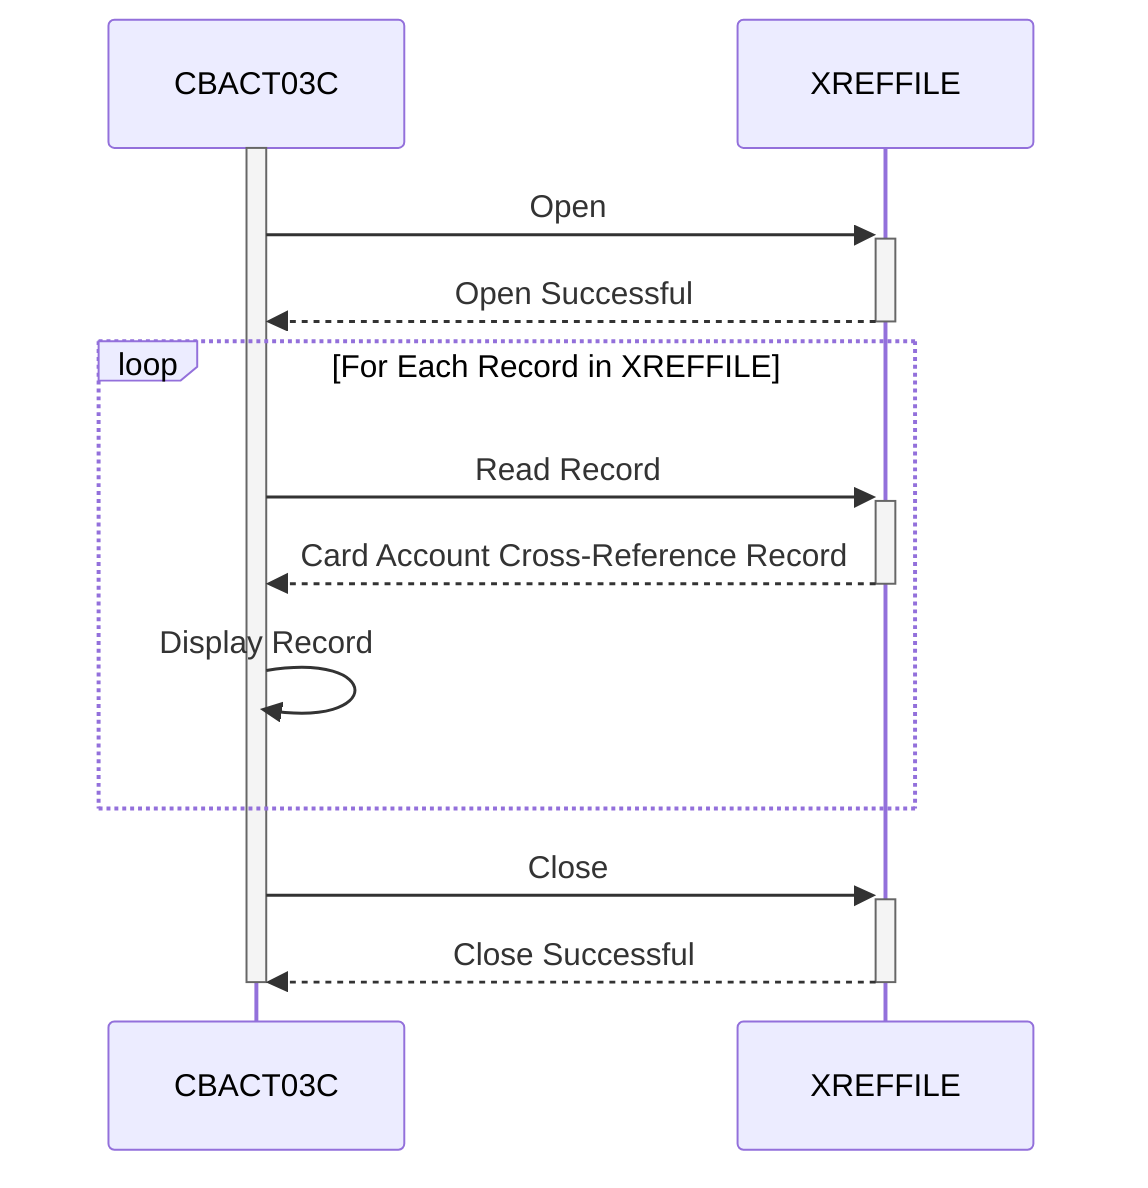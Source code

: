 sequenceDiagram
    participant CBACT03C
    participant XREFFILE

    activate CBACT03C
    CBACT03C->>+XREFFILE: Open
    XREFFILE-->>-CBACT03C: Open Successful

    loop For Each Record in XREFFILE
        CBACT03C->>+XREFFILE: Read Record
        XREFFILE-->>-CBACT03C: Card Account Cross-Reference Record
        CBACT03C->>CBACT03C: Display Record
    end

    CBACT03C->>+XREFFILE: Close
    XREFFILE-->>-CBACT03C: Close Successful
    deactivate CBACT03C